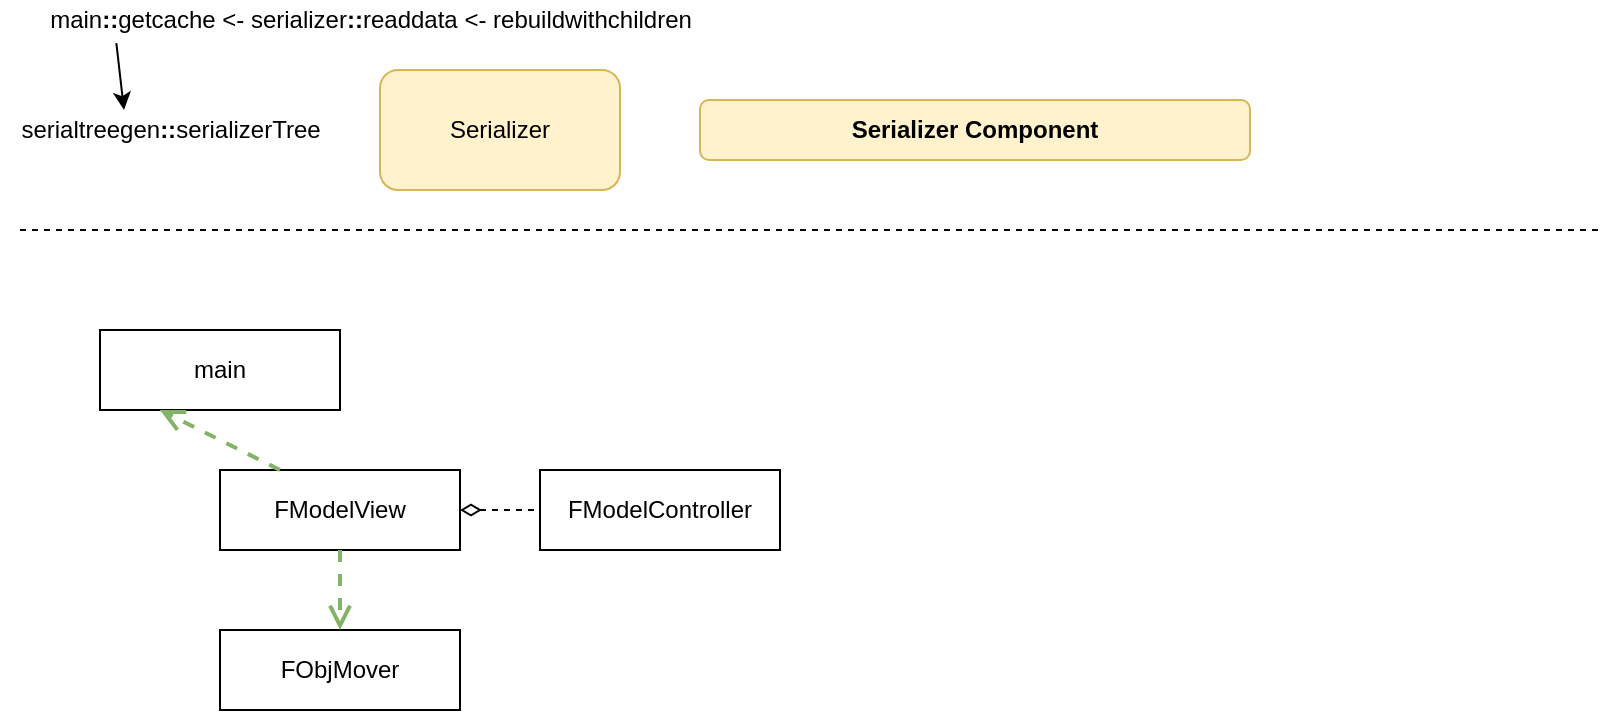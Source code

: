 <mxfile>
    <diagram id="ss9Dthl_odJBopJnDlBL" name="Page-1">
        <mxGraphModel dx="882" dy="563" grid="1" gridSize="10" guides="1" tooltips="1" connect="1" arrows="1" fold="1" page="1" pageScale="1" pageWidth="827" pageHeight="1169" math="0" shadow="0">
            <root>
                <mxCell id="0"/>
                <mxCell id="1" parent="0"/>
                <mxCell id="2" value="&lt;div&gt;main&lt;b&gt;::&lt;/b&gt;getcache &amp;lt;- serializer&lt;b&gt;::&lt;/b&gt;readdata &amp;lt;- rebuildwithchildren&lt;/div&gt;" style="text;html=1;align=center;verticalAlign=middle;resizable=0;points=[];autosize=1;strokeColor=none;" parent="1" vertex="1">
                    <mxGeometry x="15" y="25" width="340" height="20" as="geometry"/>
                </mxCell>
                <mxCell id="3" value="" style="endArrow=classic;html=1;exitX=0.127;exitY=1.08;exitDx=0;exitDy=0;exitPerimeter=0;" parent="1" source="2" edge="1">
                    <mxGeometry width="50" height="50" relative="1" as="geometry">
                        <mxPoint x="390" y="310" as="sourcePoint"/>
                        <mxPoint x="62" y="80" as="targetPoint"/>
                    </mxGeometry>
                </mxCell>
                <mxCell id="4" value="serialtreegen&lt;b&gt;::&lt;/b&gt;serializerTree" style="text;html=1;align=center;verticalAlign=middle;resizable=0;points=[];autosize=1;strokeColor=none;" parent="1" vertex="1">
                    <mxGeometry y="80" width="170" height="20" as="geometry"/>
                </mxCell>
                <mxCell id="6" value="Serializer" style="rounded=1;whiteSpace=wrap;html=1;fillColor=#fff2cc;strokeColor=#d6b656;" parent="1" vertex="1">
                    <mxGeometry x="190" y="60" width="120" height="60" as="geometry"/>
                </mxCell>
                <mxCell id="7" value="&lt;b&gt;Serializer Component&lt;/b&gt;" style="rounded=1;whiteSpace=wrap;html=1;fillColor=#fff2cc;strokeColor=#d6b656;" parent="1" vertex="1">
                    <mxGeometry x="350" y="75" width="275" height="30" as="geometry"/>
                </mxCell>
                <mxCell id="8" value="" style="endArrow=none;dashed=1;html=1;" parent="1" edge="1">
                    <mxGeometry width="50" height="50" relative="1" as="geometry">
                        <mxPoint x="10" y="140" as="sourcePoint"/>
                        <mxPoint x="800" y="140" as="targetPoint"/>
                    </mxGeometry>
                </mxCell>
                <mxCell id="9" value="main" style="rounded=0;whiteSpace=wrap;html=1;" parent="1" vertex="1">
                    <mxGeometry x="50" y="190" width="120" height="40" as="geometry"/>
                </mxCell>
                <mxCell id="10" value="FModelView" style="rounded=0;whiteSpace=wrap;html=1;" parent="1" vertex="1">
                    <mxGeometry x="110" y="260" width="120" height="40" as="geometry"/>
                </mxCell>
                <mxCell id="11" value="FObjMover" style="rounded=0;whiteSpace=wrap;html=1;" parent="1" vertex="1">
                    <mxGeometry x="110" y="340" width="120" height="40" as="geometry"/>
                </mxCell>
                <mxCell id="25" value="" style="endArrow=open;startArrow=none;endFill=0;startFill=0;endSize=8;html=1;verticalAlign=bottom;labelBackgroundColor=none;strokeWidth=2;exitX=0.25;exitY=0;exitDx=0;exitDy=0;entryX=0.25;entryY=1;entryDx=0;entryDy=0;fillColor=#d5e8d4;strokeColor=#82b366;dashed=1;" parent="1" source="10" target="9" edge="1">
                    <mxGeometry width="160" relative="1" as="geometry">
                        <mxPoint x="330" y="290" as="sourcePoint"/>
                        <mxPoint x="490" y="290" as="targetPoint"/>
                    </mxGeometry>
                </mxCell>
                <mxCell id="26" value="" style="endArrow=open;startArrow=none;endFill=0;startFill=0;endSize=8;html=1;verticalAlign=bottom;labelBackgroundColor=none;strokeWidth=2;exitX=0.5;exitY=1;exitDx=0;exitDy=0;entryX=0.5;entryY=0;entryDx=0;entryDy=0;fillColor=#d5e8d4;strokeColor=#82b366;dashed=1;" parent="1" source="10" target="11" edge="1">
                    <mxGeometry width="160" relative="1" as="geometry">
                        <mxPoint x="330" y="290" as="sourcePoint"/>
                        <mxPoint x="490" y="290" as="targetPoint"/>
                    </mxGeometry>
                </mxCell>
                <mxCell id="27" value="FModelController" style="rounded=0;whiteSpace=wrap;html=1;" parent="1" vertex="1">
                    <mxGeometry x="270" y="260" width="120" height="40" as="geometry"/>
                </mxCell>
                <mxCell id="30" value="" style="endArrow=none;startArrow=diamondThin;endFill=0;startFill=0;html=1;verticalAlign=bottom;labelBackgroundColor=none;strokeWidth=1;startSize=8;endSize=8;dashed=1;exitX=1;exitY=0.5;exitDx=0;exitDy=0;exitPerimeter=0;entryX=0;entryY=0.5;entryDx=0;entryDy=0;" parent="1" source="10" target="27" edge="1">
                    <mxGeometry width="160" relative="1" as="geometry">
                        <mxPoint x="330" y="290" as="sourcePoint"/>
                        <mxPoint x="290" y="290" as="targetPoint"/>
                    </mxGeometry>
                </mxCell>
            </root>
        </mxGraphModel>
    </diagram>
</mxfile>